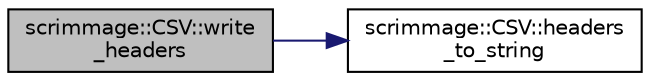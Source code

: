 digraph "scrimmage::CSV::write_headers"
{
 // LATEX_PDF_SIZE
  edge [fontname="Helvetica",fontsize="10",labelfontname="Helvetica",labelfontsize="10"];
  node [fontname="Helvetica",fontsize="10",shape=record];
  rankdir="LR";
  Node1 [label="scrimmage::CSV::write\l_headers",height=0.2,width=0.4,color="black", fillcolor="grey75", style="filled", fontcolor="black",tooltip=" "];
  Node1 -> Node2 [color="midnightblue",fontsize="10",style="solid",fontname="Helvetica"];
  Node2 [label="scrimmage::CSV::headers\l_to_string",height=0.2,width=0.4,color="black", fillcolor="white", style="filled",URL="$classscrimmage_1_1CSV.html#ac0cc34b2ab5b60821403b8b0b140fdf4",tooltip=" "];
}

